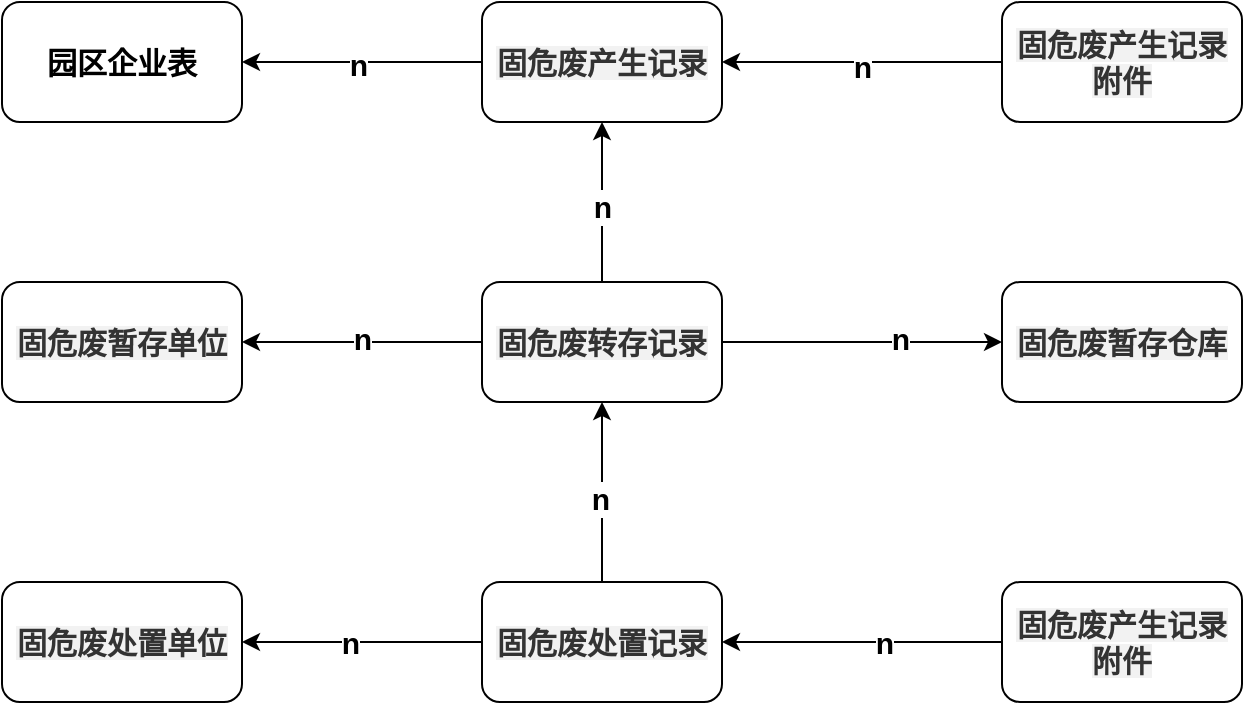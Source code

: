 <mxfile version="24.8.0">
  <diagram id="R2lEEEUBdFMjLlhIrx00" name="Page-1">
    <mxGraphModel dx="1562" dy="938" grid="1" gridSize="10" guides="1" tooltips="1" connect="1" arrows="1" fold="1" page="1" pageScale="1" pageWidth="850" pageHeight="1100" math="0" shadow="0" extFonts="Permanent Marker^https://fonts.googleapis.com/css?family=Permanent+Marker">
      <root>
        <mxCell id="0" />
        <mxCell id="1" parent="0" />
        <mxCell id="ESwnANH3MgLvUC6T9eyU-3" value="" style="edgeStyle=orthogonalEdgeStyle;rounded=0;orthogonalLoop=1;jettySize=auto;html=1;fontSize=15;fontStyle=1" edge="1" parent="1" source="ESwnANH3MgLvUC6T9eyU-1" target="ESwnANH3MgLvUC6T9eyU-2">
          <mxGeometry relative="1" as="geometry" />
        </mxCell>
        <mxCell id="ESwnANH3MgLvUC6T9eyU-4" value="n" style="edgeLabel;html=1;align=center;verticalAlign=middle;resizable=0;points=[];fontSize=15;fontStyle=1" vertex="1" connectable="0" parent="ESwnANH3MgLvUC6T9eyU-3">
          <mxGeometry x="0.04" y="1" relative="1" as="geometry">
            <mxPoint as="offset" />
          </mxGeometry>
        </mxCell>
        <mxCell id="ESwnANH3MgLvUC6T9eyU-1" value="&lt;span style=&quot;color: rgb(51, 51, 51); font-family: PingFangSC-Medium, &amp;quot;PingFang SC Medium&amp;quot;, &amp;quot;PingFang SC&amp;quot;, sans-serif; font-size: 15px; text-align: left; background-color: rgb(242, 242, 242);&quot;&gt;固危废产生记录&lt;/span&gt;" style="rounded=1;whiteSpace=wrap;html=1;fontSize=15;fontStyle=1" vertex="1" parent="1">
          <mxGeometry x="380" y="130" width="120" height="60" as="geometry" />
        </mxCell>
        <mxCell id="ESwnANH3MgLvUC6T9eyU-2" value="园区企业表" style="rounded=1;whiteSpace=wrap;html=1;fontSize=15;fontStyle=1" vertex="1" parent="1">
          <mxGeometry x="140" y="130" width="120" height="60" as="geometry" />
        </mxCell>
        <mxCell id="ESwnANH3MgLvUC6T9eyU-6" value="" style="edgeStyle=orthogonalEdgeStyle;rounded=0;orthogonalLoop=1;jettySize=auto;html=1;fontSize=15;fontStyle=1" edge="1" parent="1" source="ESwnANH3MgLvUC6T9eyU-5" target="ESwnANH3MgLvUC6T9eyU-1">
          <mxGeometry relative="1" as="geometry" />
        </mxCell>
        <mxCell id="ESwnANH3MgLvUC6T9eyU-7" value="n" style="edgeLabel;html=1;align=center;verticalAlign=middle;resizable=0;points=[];fontSize=15;fontStyle=1" vertex="1" connectable="0" parent="ESwnANH3MgLvUC6T9eyU-6">
          <mxGeometry x="0.007" y="2" relative="1" as="geometry">
            <mxPoint as="offset" />
          </mxGeometry>
        </mxCell>
        <mxCell id="ESwnANH3MgLvUC6T9eyU-5" value="&lt;span style=&quot;color: rgb(51, 51, 51); font-family: PingFangSC-Medium, &amp;quot;PingFang SC Medium&amp;quot;, &amp;quot;PingFang SC&amp;quot;, sans-serif; font-size: 15px; text-align: left; background-color: rgb(242, 242, 242);&quot;&gt;固危废产生记录&lt;/span&gt;&lt;span style=&quot;color: rgb(51, 51, 51); font-family: PingFangSC-Medium, &amp;quot;PingFang SC Medium&amp;quot;, &amp;quot;PingFang SC&amp;quot;, sans-serif; font-size: 15px; text-align: left; background-color: rgb(242, 242, 242);&quot;&gt;附件&lt;/span&gt;" style="rounded=1;whiteSpace=wrap;html=1;fontSize=15;fontStyle=1" vertex="1" parent="1">
          <mxGeometry x="640" y="130" width="120" height="60" as="geometry" />
        </mxCell>
        <mxCell id="ESwnANH3MgLvUC6T9eyU-10" value="" style="edgeStyle=orthogonalEdgeStyle;rounded=0;orthogonalLoop=1;jettySize=auto;html=1;fontSize=15;fontStyle=1" edge="1" parent="1" source="ESwnANH3MgLvUC6T9eyU-8" target="ESwnANH3MgLvUC6T9eyU-9">
          <mxGeometry relative="1" as="geometry" />
        </mxCell>
        <mxCell id="ESwnANH3MgLvUC6T9eyU-11" value="n" style="edgeLabel;html=1;align=center;verticalAlign=middle;resizable=0;points=[];fontSize=15;fontStyle=1" vertex="1" connectable="0" parent="ESwnANH3MgLvUC6T9eyU-10">
          <mxGeometry x="-0.027" y="-2" relative="1" as="geometry">
            <mxPoint x="-2" as="offset" />
          </mxGeometry>
        </mxCell>
        <mxCell id="ESwnANH3MgLvUC6T9eyU-13" style="edgeStyle=orthogonalEdgeStyle;rounded=0;orthogonalLoop=1;jettySize=auto;html=1;entryX=0;entryY=0.5;entryDx=0;entryDy=0;fontSize=15;fontStyle=1" edge="1" parent="1" source="ESwnANH3MgLvUC6T9eyU-8" target="ESwnANH3MgLvUC6T9eyU-12">
          <mxGeometry relative="1" as="geometry" />
        </mxCell>
        <mxCell id="ESwnANH3MgLvUC6T9eyU-14" value="n" style="edgeLabel;html=1;align=center;verticalAlign=middle;resizable=0;points=[];fontSize=15;fontStyle=1" vertex="1" connectable="0" parent="ESwnANH3MgLvUC6T9eyU-13">
          <mxGeometry x="0.269" y="2" relative="1" as="geometry">
            <mxPoint as="offset" />
          </mxGeometry>
        </mxCell>
        <mxCell id="ESwnANH3MgLvUC6T9eyU-15" value="" style="edgeStyle=orthogonalEdgeStyle;rounded=0;orthogonalLoop=1;jettySize=auto;html=1;fontSize=15;fontStyle=1" edge="1" parent="1" source="ESwnANH3MgLvUC6T9eyU-8" target="ESwnANH3MgLvUC6T9eyU-1">
          <mxGeometry relative="1" as="geometry" />
        </mxCell>
        <mxCell id="ESwnANH3MgLvUC6T9eyU-16" value="n" style="edgeLabel;html=1;align=center;verticalAlign=middle;resizable=0;points=[];fontSize=15;fontStyle=1" vertex="1" connectable="0" parent="ESwnANH3MgLvUC6T9eyU-15">
          <mxGeometry x="-0.05" relative="1" as="geometry">
            <mxPoint as="offset" />
          </mxGeometry>
        </mxCell>
        <mxCell id="ESwnANH3MgLvUC6T9eyU-8" value="&lt;span style=&quot;color: rgb(51, 51, 51); font-family: PingFangSC-Medium, &amp;quot;PingFang SC Medium&amp;quot;, &amp;quot;PingFang SC&amp;quot;, sans-serif; font-size: 15px; text-align: left; background-color: rgb(242, 242, 242);&quot;&gt;固危废转存记录&lt;/span&gt;" style="rounded=1;whiteSpace=wrap;html=1;fontSize=15;fontStyle=1" vertex="1" parent="1">
          <mxGeometry x="380" y="270" width="120" height="60" as="geometry" />
        </mxCell>
        <mxCell id="ESwnANH3MgLvUC6T9eyU-9" value="&lt;div style=&quot;text-align: left; font-size: 15px;&quot;&gt;&lt;span style=&quot;color: rgb(51, 51, 51); font-family: PingFangSC-Medium, &amp;quot;PingFang SC Medium&amp;quot;, &amp;quot;PingFang SC&amp;quot;, sans-serif; font-size: 15px; background-color: rgb(242, 242, 242);&quot;&gt;固危废&lt;/span&gt;&lt;span style=&quot;background-color: rgb(242, 242, 242); color: rgb(51, 51, 51); font-family: PingFangSC-Regular, &amp;quot;PingFang SC&amp;quot;, sans-serif; font-size: 15px; text-align: right;&quot;&gt;暂存单位&lt;/span&gt;&lt;/div&gt;" style="rounded=1;whiteSpace=wrap;html=1;fontSize=15;fontStyle=1" vertex="1" parent="1">
          <mxGeometry x="140" y="270" width="120" height="60" as="geometry" />
        </mxCell>
        <mxCell id="ESwnANH3MgLvUC6T9eyU-12" value="&lt;span style=&quot;text-align: left; color: rgb(51, 51, 51); font-family: PingFangSC-Medium, &amp;quot;PingFang SC Medium&amp;quot;, &amp;quot;PingFang SC&amp;quot;, sans-serif; font-size: 15px; background-color: rgb(242, 242, 242);&quot;&gt;固危废&lt;/span&gt;&lt;span style=&quot;background-color: rgb(242, 242, 242); color: rgb(51, 51, 51); font-family: PingFangSC-Regular, &amp;quot;PingFang SC&amp;quot;, sans-serif; font-size: 15px; text-align: right;&quot;&gt;暂存仓库&lt;/span&gt;" style="rounded=1;whiteSpace=wrap;html=1;fontSize=15;fontStyle=1" vertex="1" parent="1">
          <mxGeometry x="640" y="270" width="120" height="60" as="geometry" />
        </mxCell>
        <mxCell id="ESwnANH3MgLvUC6T9eyU-19" value="" style="edgeStyle=orthogonalEdgeStyle;rounded=0;orthogonalLoop=1;jettySize=auto;html=1;fontSize=15;fontStyle=1" edge="1" parent="1" source="ESwnANH3MgLvUC6T9eyU-17" target="ESwnANH3MgLvUC6T9eyU-18">
          <mxGeometry relative="1" as="geometry" />
        </mxCell>
        <mxCell id="ESwnANH3MgLvUC6T9eyU-20" value="n" style="edgeLabel;html=1;align=center;verticalAlign=middle;resizable=0;points=[];fontSize=15;fontStyle=1" vertex="1" connectable="0" parent="ESwnANH3MgLvUC6T9eyU-19">
          <mxGeometry x="0.112" relative="1" as="geometry">
            <mxPoint as="offset" />
          </mxGeometry>
        </mxCell>
        <mxCell id="ESwnANH3MgLvUC6T9eyU-24" value="" style="edgeStyle=orthogonalEdgeStyle;rounded=0;orthogonalLoop=1;jettySize=auto;html=1;fontSize=15;fontStyle=1" edge="1" parent="1" source="ESwnANH3MgLvUC6T9eyU-17" target="ESwnANH3MgLvUC6T9eyU-8">
          <mxGeometry relative="1" as="geometry" />
        </mxCell>
        <mxCell id="ESwnANH3MgLvUC6T9eyU-25" value="n" style="edgeLabel;html=1;align=center;verticalAlign=middle;resizable=0;points=[];fontSize=15;fontStyle=1" vertex="1" connectable="0" parent="ESwnANH3MgLvUC6T9eyU-24">
          <mxGeometry x="-0.06" y="1" relative="1" as="geometry">
            <mxPoint as="offset" />
          </mxGeometry>
        </mxCell>
        <mxCell id="ESwnANH3MgLvUC6T9eyU-17" value="&lt;span style=&quot;color: rgb(51, 51, 51); font-family: PingFangSC-Medium, &amp;quot;PingFang SC Medium&amp;quot;, &amp;quot;PingFang SC&amp;quot;, sans-serif; font-size: 15px; text-align: left; background-color: rgb(242, 242, 242);&quot;&gt;固危废处置记录&lt;/span&gt;" style="rounded=1;whiteSpace=wrap;html=1;fontSize=15;fontStyle=1" vertex="1" parent="1">
          <mxGeometry x="380" y="420" width="120" height="60" as="geometry" />
        </mxCell>
        <mxCell id="ESwnANH3MgLvUC6T9eyU-18" value="&lt;span style=&quot;color: rgb(51, 51, 51); font-family: PingFangSC-Medium, &amp;quot;PingFang SC Medium&amp;quot;, &amp;quot;PingFang SC&amp;quot;, sans-serif; font-size: 15px; text-align: left; background-color: rgb(242, 242, 242);&quot;&gt;固危废处置单位&lt;/span&gt;" style="rounded=1;whiteSpace=wrap;html=1;fontSize=15;fontStyle=1" vertex="1" parent="1">
          <mxGeometry x="140" y="420" width="120" height="60" as="geometry" />
        </mxCell>
        <mxCell id="ESwnANH3MgLvUC6T9eyU-22" value="" style="edgeStyle=orthogonalEdgeStyle;rounded=0;orthogonalLoop=1;jettySize=auto;html=1;fontSize=15;fontStyle=1" edge="1" parent="1" source="ESwnANH3MgLvUC6T9eyU-21" target="ESwnANH3MgLvUC6T9eyU-17">
          <mxGeometry relative="1" as="geometry" />
        </mxCell>
        <mxCell id="ESwnANH3MgLvUC6T9eyU-23" value="n" style="edgeLabel;html=1;align=center;verticalAlign=middle;resizable=0;points=[];fontSize=15;fontStyle=1" vertex="1" connectable="0" parent="ESwnANH3MgLvUC6T9eyU-22">
          <mxGeometry x="-0.16" y="4" relative="1" as="geometry">
            <mxPoint y="-4" as="offset" />
          </mxGeometry>
        </mxCell>
        <mxCell id="ESwnANH3MgLvUC6T9eyU-21" value="&lt;span style=&quot;color: rgb(51, 51, 51); font-family: PingFangSC-Medium, &amp;quot;PingFang SC Medium&amp;quot;, &amp;quot;PingFang SC&amp;quot;, sans-serif; font-size: 15px; text-align: left; background-color: rgb(242, 242, 242);&quot;&gt;固危废产生记录&lt;/span&gt;&lt;span style=&quot;color: rgb(51, 51, 51); font-family: PingFangSC-Medium, &amp;quot;PingFang SC Medium&amp;quot;, &amp;quot;PingFang SC&amp;quot;, sans-serif; font-size: 15px; text-align: left; background-color: rgb(242, 242, 242);&quot;&gt;附件&lt;/span&gt;" style="rounded=1;whiteSpace=wrap;html=1;fontSize=15;fontStyle=1" vertex="1" parent="1">
          <mxGeometry x="640" y="420" width="120" height="60" as="geometry" />
        </mxCell>
      </root>
    </mxGraphModel>
  </diagram>
</mxfile>
